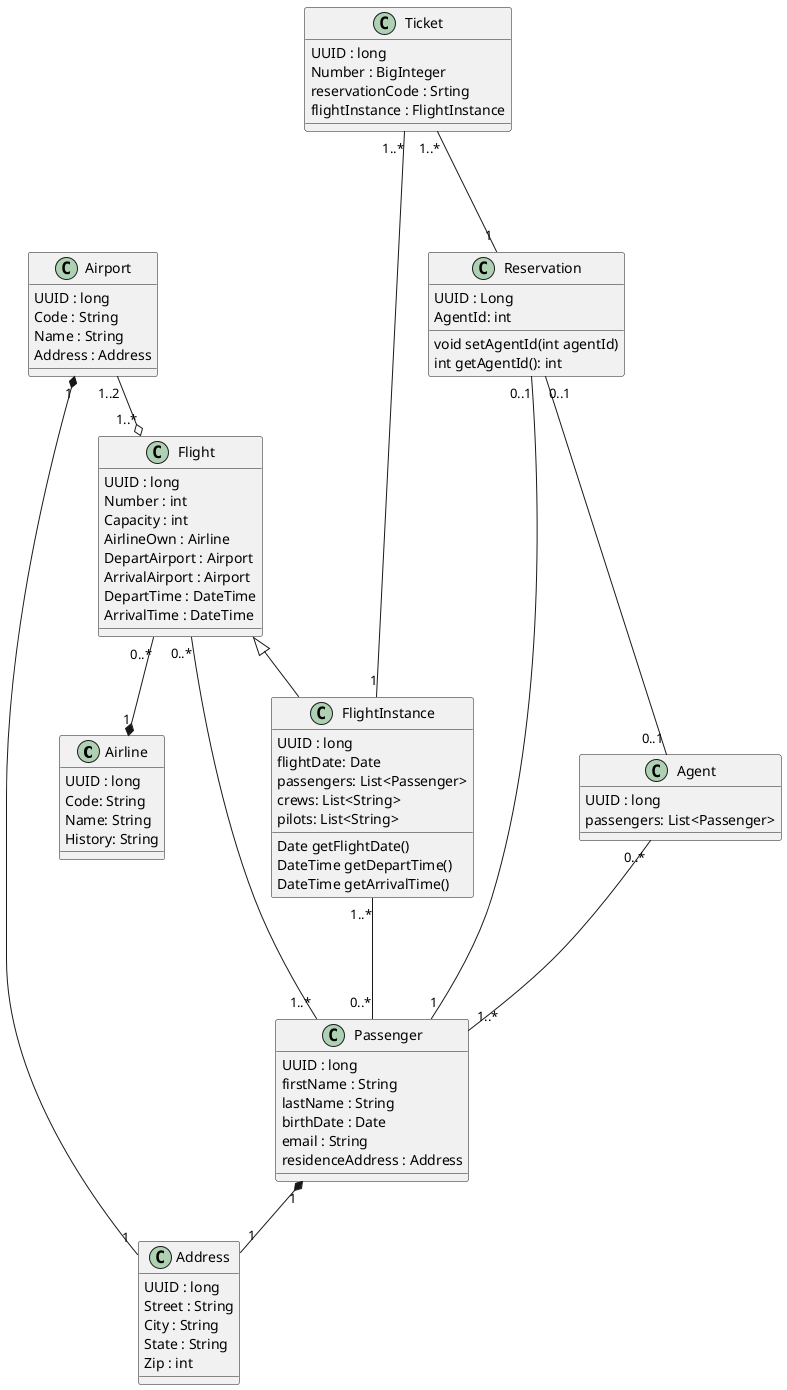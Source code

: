 @startuml

Class Airline {
    UUID : long 
    Code: String 
    Name: String
    History: String 
}

Class Airport{
    UUID : long
    Code : String
    Name : String
    Address : Address
}

Class Address{
    UUID : long
    Street : String
    City : String
    State : String
    Zip : int 
}

Class Flight{
    UUID : long
    Number : int
    Capacity : int
    AirlineOwn : Airline
    DepartAirport : Airport
    ArrivalAirport : Airport
    DepartTime : DateTime
    ArrivalTime : DateTime
}

Class FlightInstance{
    UUID : long
    flightDate: Date
    passengers: List<Passenger>
    crews: List<String>
    pilots: List<String>
    Date getFlightDate()
    DateTime getDepartTime()
    DateTime getArrivalTime()
}

'  It has an id, date, list of passengers, list of crew (flight staff), list of pilots (usually there are at least two or more)

Class Passenger {
    UUID : long
    firstName : String
    lastName : String 
    birthDate : Date
    email : String
    residenceAddress : Address
}

Class Reservation {
    UUID : Long
    AgentId: int
    void setAgentId(int agentId)
    int getAgentId(): int
}

Class Agent {
    UUID : long
    passengers: List<Passenger>
}

Class Ticket {
    UUID : long
    Number : BigInteger 
    reservationCode : Srting
    flightInstance : FlightInstance
}

Airport "1" *-- "1" Address
Flight "0..*" --* "1" Airline
Flight ^-- FlightInstance
Passenger "1" *-- "1" Address

Reservation "0..1" --- "1" Passenger
Flight "0..*" --- "1..*" Passenger
Ticket "1..*" --- "1" Reservation

Ticket "1..*" --- "1" FlightInstance

Agent "0..*" --- "1..*" Passenger
Reservation "0..1" --- "0..1" Agent

FlightInstance "1..*" --- "0..*" Passenger

Airport "1..2" --o "1..*" Flight

@enduml